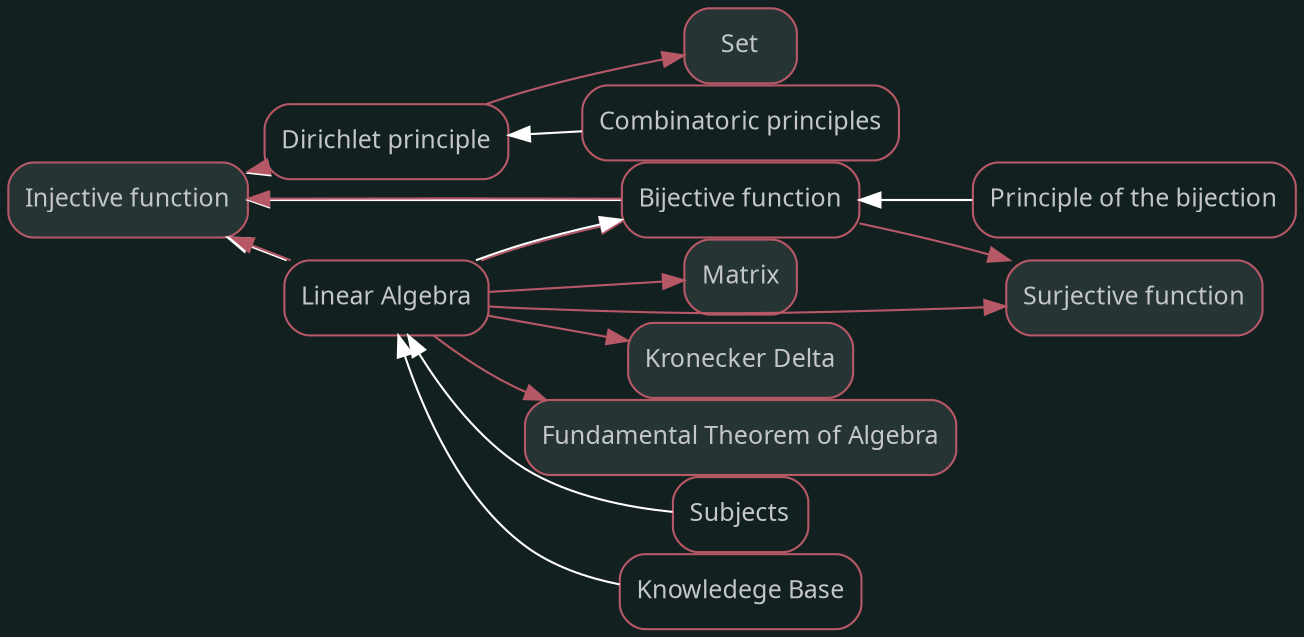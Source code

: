 digraph "Injective function" {graph [nodesep=0,ranksep=0,rankdir="LR",bgcolor="#132020"];node [shape="rectangle",style="rounded,filled",fontname="sans",fontsize="12px",labelfontname="sans",color="#b75867",fillcolor="#273434",fontcolor="#c4c7c7"];"Injective function" [label="Injective function",tooltip="Injective function",URL="/Knowledge/Injective function.html",target="_parent"];subgraph "Forward Injective function" {edge [color="#b75867"];}
node [shape="rectangle",style="rounded",fontname="sans",fontsize="12px",labelfontname="sans",color="#b75867",fillcolor="#FFFFFF",fontcolor="#c4c7c7"];"Dirichlet principle" [label="Dirichlet principle",tooltip="Dirichlet principle",URL="/Knowledge/Dirichlet principle.html",target="_parent"];"Linear Algebra" [label="Linear Algebra",tooltip="Linear Algebra",URL="/Knowledge/Linear Algebra.html",target="_parent"];"Bijective function" [label="Bijective function",tooltip="Bijective function",URL="/Knowledge/Bijective function.html",target="_parent"];subgraph "Backward Injective function" {edge [dir="back",color="#FFFFFF"];"Injective function" -> "Dirichlet principle";"Injective function" -> "Linear Algebra";"Injective function" -> "Bijective function";}node [shape="rectangle",style="rounded,filled",fontname="sans",fontsize="12px",labelfontname="sans",color="#b75867",fillcolor="#273434",fontcolor="#c4c7c7"];"Dirichlet principle" [label="Dirichlet principle",tooltip="Dirichlet principle",URL="/Knowledge/Dirichlet principle.html",target="_parent"];"Injective function" [label="Injective function",tooltip="Injective function",URL="/Knowledge/Injective function.html",target="_parent"];"Set" [label="Set",tooltip="Set",URL="/Knowledge/Set.html",target="_parent"];subgraph "Forward Dirichlet principle" {edge [color="#b75867"];"Dirichlet principle" -> "Injective function";"Dirichlet principle" -> "Set";}
node [shape="rectangle",style="rounded",fontname="sans",fontsize="12px",labelfontname="sans",color="#b75867",fillcolor="#FFFFFF",fontcolor="#c4c7c7"];"Combinatoric principles" [label="Combinatoric principles",tooltip="Combinatoric principles",URL="/Knowledge/Combinatoric principles.html",target="_parent"];subgraph "Backward Dirichlet principle" {edge [dir="back",color="#FFFFFF"];"Dirichlet principle" -> "Combinatoric principles";}node [shape="rectangle",style="rounded,filled",fontname="sans",fontsize="12px",labelfontname="sans",color="#b75867",fillcolor="#273434",fontcolor="#c4c7c7"];"Linear Algebra" [label="Linear Algebra",tooltip="Linear Algebra",URL="/Knowledge/Linear Algebra.html",target="_parent"];"Matrix" [label="Matrix",tooltip="Matrix",URL="/Knowledge/Matrix.html",target="_parent"];"Bijective function" [label="Bijective function",tooltip="Bijective function",URL="/Knowledge/Bijective function.html",target="_parent"];"Injective function" [label="Injective function",tooltip="Injective function",URL="/Knowledge/Injective function.html",target="_parent"];"Surjective function" [label="Surjective function",tooltip="Surjective function",URL="/Knowledge/Surjective function.html",target="_parent"];"Kronecker Delta" [label="Kronecker Delta",tooltip="Kronecker Delta",URL="/Knowledge/Kronecker Delta.html",target="_parent"];"Fundamental Theorem of Algebra" [label="Fundamental Theorem of Algebra",tooltip="Fundamental Theorem of Algebra",URL="/Knowledge/Fundamental Theorem of Algebra.html",target="_parent"];subgraph "Forward Linear Algebra" {edge [color="#b75867"];"Linear Algebra" -> "Matrix";"Linear Algebra" -> "Bijective function";"Linear Algebra" -> "Injective function";"Linear Algebra" -> "Surjective function";"Linear Algebra" -> "Kronecker Delta";"Linear Algebra" -> "Fundamental Theorem of Algebra";}
node [shape="rectangle",style="rounded",fontname="sans",fontsize="12px",labelfontname="sans",color="#b75867",fillcolor="#FFFFFF",fontcolor="#c4c7c7"];"Subjects" [label="Subjects",tooltip="Subjects",URL="/Knowledge/Subjects.html",target="_parent"];"Knowledege Base" [label="Knowledege Base",tooltip="Knowledege Base",URL="/Knowledge/Knowledege Base.html",target="_parent"];subgraph "Backward Linear Algebra" {edge [dir="back",color="#FFFFFF"];"Linear Algebra" -> "Subjects";"Linear Algebra" -> "Knowledege Base";}node [shape="rectangle",style="rounded,filled",fontname="sans",fontsize="12px",labelfontname="sans",color="#b75867",fillcolor="#273434",fontcolor="#c4c7c7"];"Bijective function" [label="Bijective function",tooltip="Bijective function",URL="/Knowledge/Bijective function.html",target="_parent"];"Surjective function" [label="Surjective function",tooltip="Surjective function",URL="/Knowledge/Surjective function.html",target="_parent"];"Injective function" [label="Injective function",tooltip="Injective function",URL="/Knowledge/Injective function.html",target="_parent"];subgraph "Forward Bijective function" {edge [color="#b75867"];"Bijective function" -> "Surjective function";"Bijective function" -> "Injective function";}
node [shape="rectangle",style="rounded",fontname="sans",fontsize="12px",labelfontname="sans",color="#b75867",fillcolor="#FFFFFF",fontcolor="#c4c7c7"];"Linear Algebra" [label="Linear Algebra",tooltip="Linear Algebra",URL="/Knowledge/Linear Algebra.html",target="_parent"];"Principle of the bijection" [label="Principle of the bijection",tooltip="Principle of the bijection",URL="/Knowledge/Principle of the bijection.html",target="_parent"];subgraph "Backward Bijective function" {edge [dir="back",color="#FFFFFF"];"Bijective function" -> "Linear Algebra";"Bijective function" -> "Principle of the bijection";}}